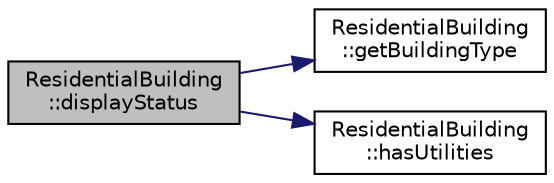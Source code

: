 digraph "ResidentialBuilding::displayStatus"
{
 // LATEX_PDF_SIZE
  edge [fontname="Helvetica",fontsize="10",labelfontname="Helvetica",labelfontsize="10"];
  node [fontname="Helvetica",fontsize="10",shape=record];
  rankdir="LR";
  Node1 [label="ResidentialBuilding\l::displayStatus",height=0.2,width=0.4,color="black", fillcolor="grey75", style="filled", fontcolor="black",tooltip="Displays the status of the residential building."];
  Node1 -> Node2 [color="midnightblue",fontsize="10",style="solid",fontname="Helvetica"];
  Node2 [label="ResidentialBuilding\l::getBuildingType",height=0.2,width=0.4,color="black", fillcolor="white", style="filled",URL="$classResidentialBuilding.html#afd1404c6d59a48932e8190b8dfad83cb",tooltip="Gets the building type."];
  Node1 -> Node3 [color="midnightblue",fontsize="10",style="solid",fontname="Helvetica"];
  Node3 [label="ResidentialBuilding\l::hasUtilities",height=0.2,width=0.4,color="black", fillcolor="white", style="filled",URL="$classResidentialBuilding.html#a9c022863badc7e5001f1d6b93220b82b",tooltip="Checks if the building has all essential utilities connected."];
}
